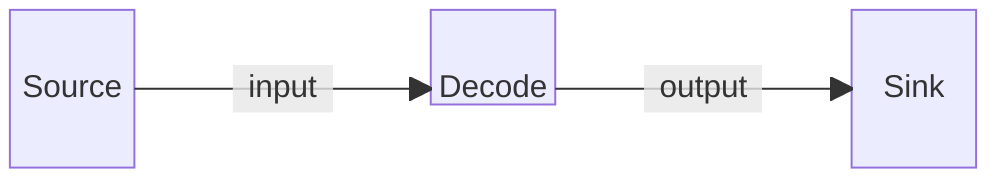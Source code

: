 block-beta
    columns 7
    Source space:2 Decode space:2 Sink
    Source-- "input" -->Decode
    Decode-- "output" -->Sink

    classDef block height:48px,padding:8px;
    classDef hidden visibility:none;
    class Decode block
    class Source hidden
    class Sink hidden